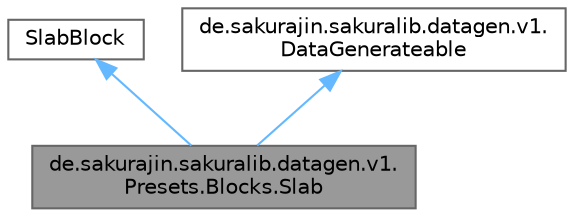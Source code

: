 digraph "de.sakurajin.sakuralib.datagen.v1.Presets.Blocks.Slab"
{
 // LATEX_PDF_SIZE
  bgcolor="transparent";
  edge [fontname=Helvetica,fontsize=10,labelfontname=Helvetica,labelfontsize=10];
  node [fontname=Helvetica,fontsize=10,shape=box,height=0.2,width=0.4];
  Node1 [label="de.sakurajin.sakuralib.datagen.v1.\lPresets.Blocks.Slab",height=0.2,width=0.4,color="gray40", fillcolor="grey60", style="filled", fontcolor="black",tooltip=" "];
  Node2 -> Node1 [dir="back",color="steelblue1",style="solid"];
  Node2 [label="SlabBlock",height=0.2,width=0.4,color="gray40", fillcolor="white", style="filled",tooltip=" "];
  Node3 -> Node1 [dir="back",color="steelblue1",style="solid"];
  Node3 [label="de.sakurajin.sakuralib.datagen.v1.\lDataGenerateable",height=0.2,width=0.4,color="gray40", fillcolor="white", style="filled",URL="$interfacede_1_1sakurajin_1_1sakuralib_1_1datagen_1_1v1_1_1DataGenerateable.html",tooltip=" "];
}
